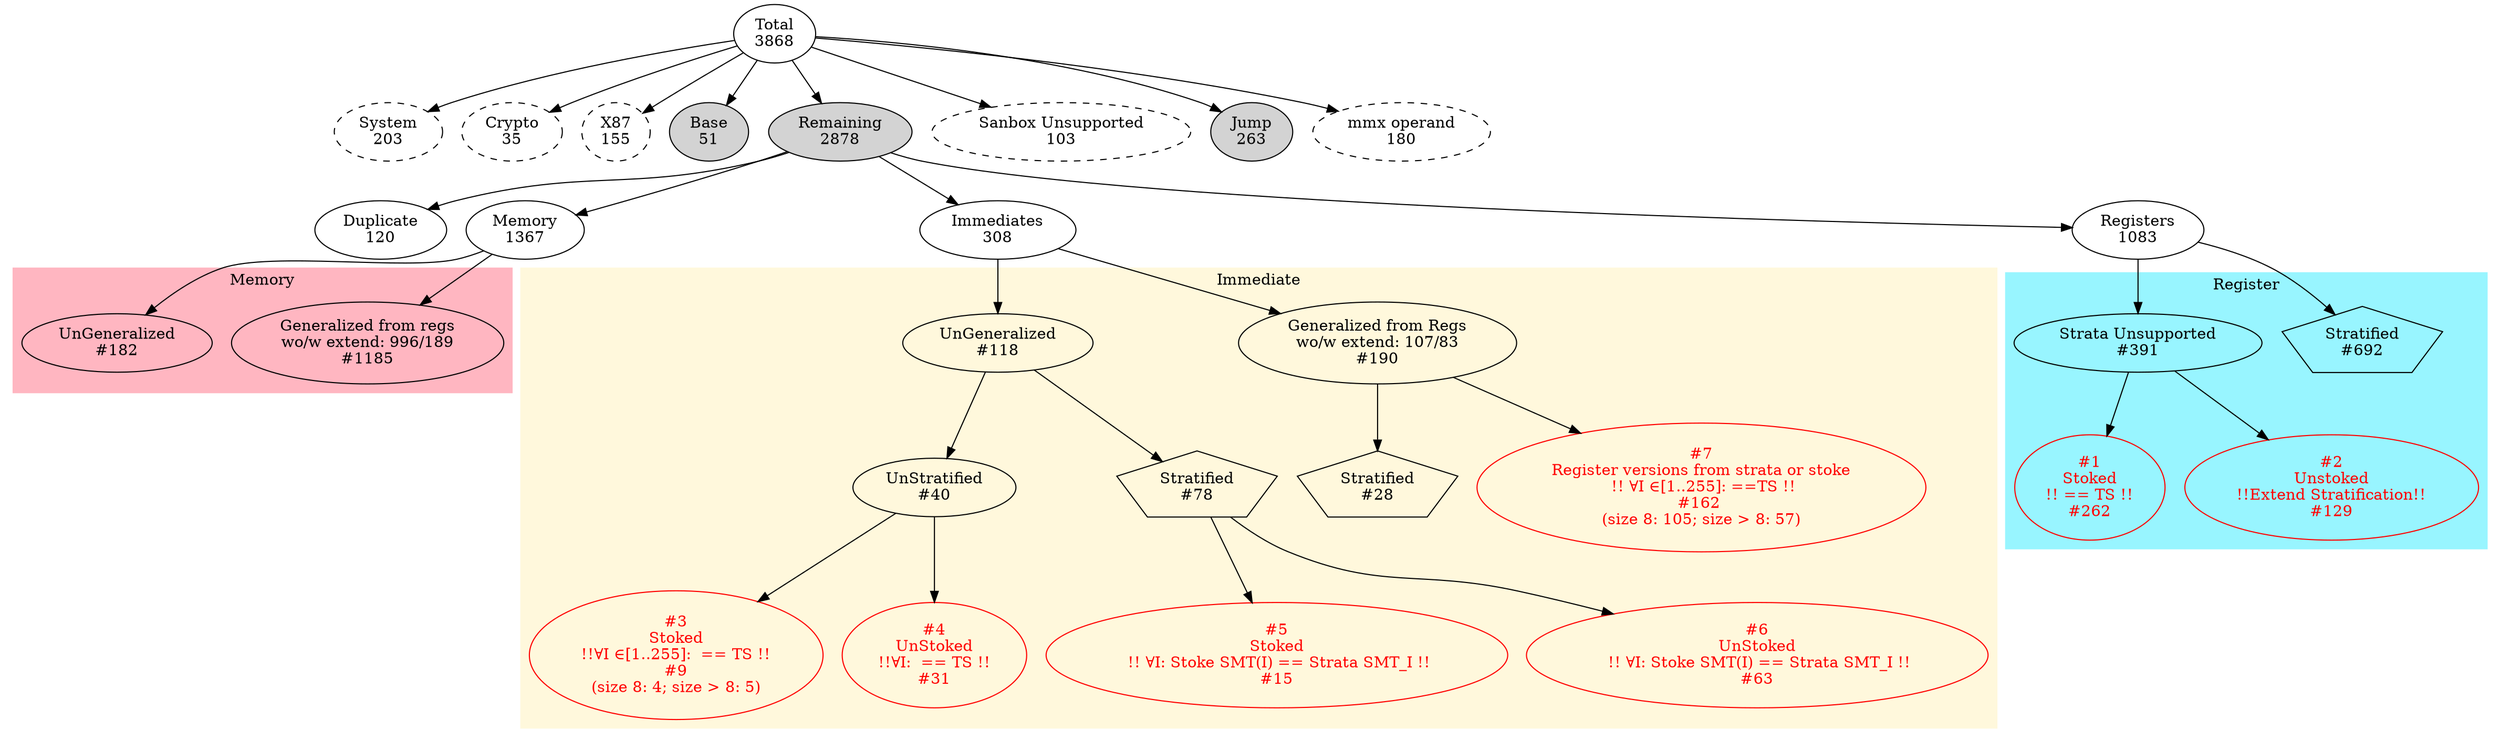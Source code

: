 // dot -Tps imm_stats.dot -o imm_stats.ps
digraph instr_supprt {
    
      
  T [label="Total\n3868"]
    SYS         [style=dashed; label="System\n203"] 
    CRYPTO      [style=dashed; label="Crypto\n35"] 
    X87         [style=dashed; label="X87\n155"] 
    BASE        [style=filled; label="Base\n51"] 
    REM         [style=filled; label="Remaining\n2878"]
    US          [style=dashed; label="Sanbox Unsupported\n103"] 
    JMP         [style=filled; label="Jump\n263"] 
    MMX         [style=dashed; label="mmx operand\n180"] 
  
  T -> SYS  
  T -> CRYPTO  
  T -> X87  
  T -> US  
  T -> BASE  
  T -> REM
  T -> JMP  
  T -> MMX  

  {rank = same; T; }
  {rank = same; SYS; CRYPTO; X87; US; JMP; MMX;  }
  {rank = same; REM, BASE}

  /***************************************************/
  // Remaining

  DUP      [label="Duplicate\n120"] 
  MEM      [label="Memory\n1367"] 
  IMMS [label="Immediates\n308"]
  REGS [label="Registers\n1083"]

  REM -> DUP
  REM -> MEM
  REM -> IMMS
  REM -> REGS
  {rank = same; DUP; MEM; IMMS; REGS;}

  /***************************************************/
  // Registers
  subgraph cluster_0 {
    label =  "Register"
    style=filled;
    color = cadetblue1;

    REGS_STRATA [sides=5; shape=polygon; label="Stratified\n#692"] 
    REGS_UNSTRATA [label="Strata Unsupported\n#391"] 
    REGS_UNSTRATA_STOKED [fontcolor=red; color=red; label="#1\nStoked\n!! == TS !!\n#262"] 
    REGS_UGUSUS [fontcolor=red; color=red; label="#2\nUnstoked\n!!Extend Stratification!!\n#129"]

    REGS -> REGS_STRATA
    REGS -> REGS_UNSTRATA
    REGS_UNSTRATA -> REGS_UNSTRATA_STOKED
    REGS_UNSTRATA -> REGS_UGUSUS

    {rank = same; REGS_STRATA; REGS_UNSTRATA; }
    {rank = same; REGS_UNSTRATA_STOKED; REGS_UGUSUS; }
  }
  /***************************************************/

  /***************************************************/
  // Memory
  subgraph cluster_1 {
    label =  "Memory"
    style=filled;
    color = lightpink;

    MEM_G [label="Generalized from regs\nwo/w extend: 996/189\n#1185"]
    MEM_UG [label="UnGeneralized\n#182"]

    MEM -> MEM_G
    MEM -> MEM_UG

    {rank = same; MEM_UG; MEM_G; }
  }
  /***************************************************/

 /***************************************************/
 // Immediates
  subgraph cluster_2 {
    label =  "Immediate";
    style=filled;
    color = cornsilk;

    G [label="Generalized from Regs\nwo/w extend: 107/83\n#190"] 
    S1 [sides=5; shape=polygon; label="Stratified\n#28"] 
    //S [label="Strata\n106"] 
    UG [label="UnGeneralized\n#118"] 
    UGUS [label="UnStratified\n#40"]
    S2 [sides=5; shape=polygon; label="Stratified\n#78"] 
    UGUSS [fontcolor=red; color=red; label="#3\nStoked\n!!&#8704;I &isin;[1..255]:  == TS !!\n#9\n(size 8: 4; size > 8: 5)"]
    UGUSUS [fontcolor=red; color=red; label="#4\nUnStoked\n!!&#8704;I:  == TS !!\n#31"]
    S2_STOKED [fontcolor=red; color=red; label="#5\nStoked\n !! &#8704;I: Stoke SMT(I) == Strata SMT_I !!\n#15"]
    S2_UNSTOKED [fontcolor=red; color=red; label="#6\nUnStoked\n !! &#8704;I: Stoke SMT(I) == Strata SMT_I !!\n#63"]
    GUS [fontcolor=red; color=red; label="#7\nRegister versions from strata or stoke\n !! &#8704;I &isin;[1..255]: ==TS !!\n#162 \n(size 8: 105; size > 8: 57)"]

    IMMS -> G
    IMMS -> UG

    //G -> S1 -> S
    //UG -> S2 -> S
    G -> S1
    UG -> S2
    G -> GUS
    UG -> UGUS -> UGUSS
    UGUS -> UGUSUS
    S2 -> S2_STOKED
    S2 -> S2_UNSTOKED

    {rank = same; IMMS; }
    {rank = same; G; UG; }
    {rank = same; S1; S2; UGUS }
    {rank = same; UGUSUS  }
    {rank = same; S2_STOKED;S2_UNSTOKED   }
  }
 /***************************************************/

 }
